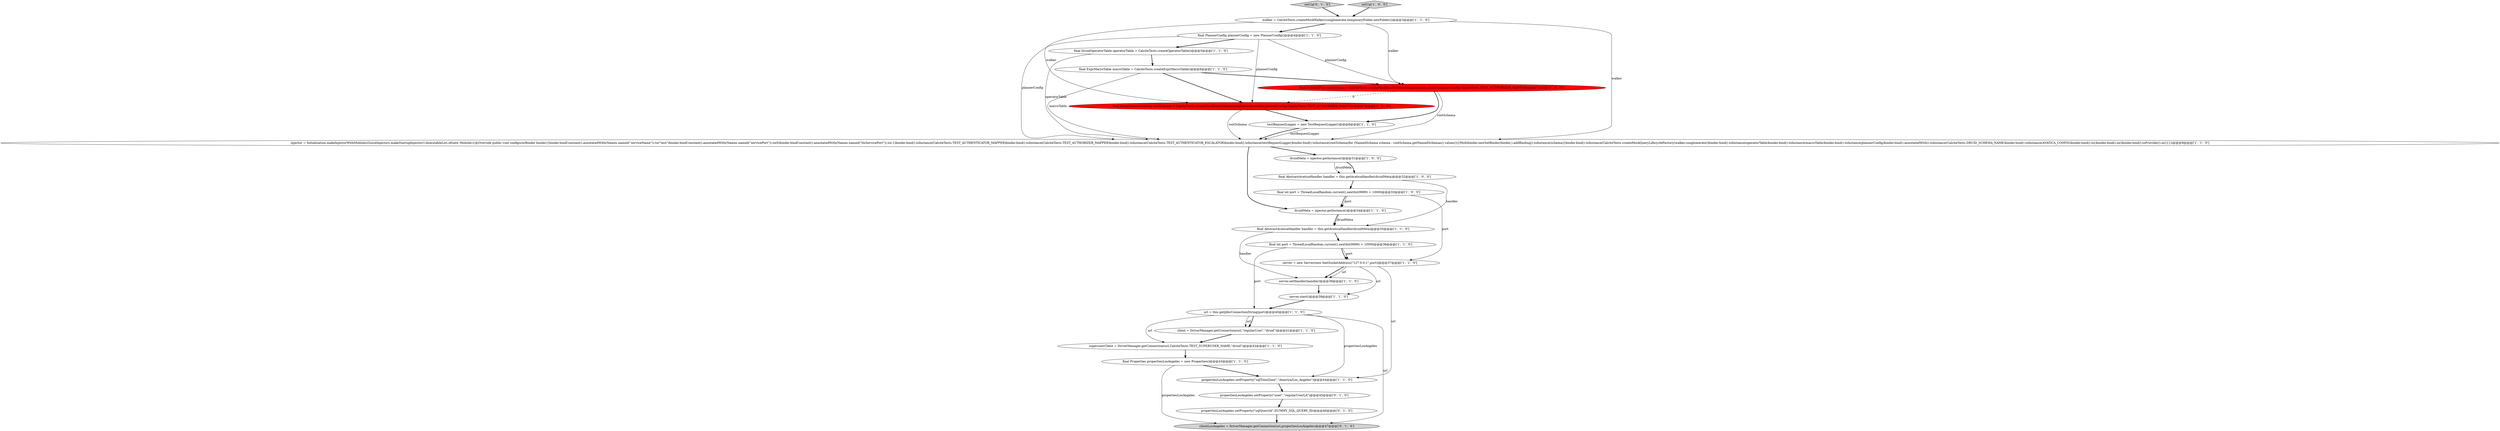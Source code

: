 digraph {
0 [style = filled, label = "final DruidOperatorTable operatorTable = CalciteTests.createOperatorTable()@@@5@@@['1', '1', '0']", fillcolor = white, shape = ellipse image = "AAA0AAABBB1BBB"];
8 [style = filled, label = "final PlannerConfig plannerConfig = new PlannerConfig()@@@4@@@['1', '1', '0']", fillcolor = white, shape = ellipse image = "AAA0AAABBB1BBB"];
10 [style = filled, label = "final Properties propertiesLosAngeles = new Properties()@@@43@@@['1', '1', '0']", fillcolor = white, shape = ellipse image = "AAA0AAABBB1BBB"];
22 [style = filled, label = "propertiesLosAngeles.setProperty(\"user\",\"regularUserLA\")@@@45@@@['0', '1', '0']", fillcolor = white, shape = ellipse image = "AAA0AAABBB2BBB"];
3 [style = filled, label = "server.setHandler(handler)@@@38@@@['1', '1', '0']", fillcolor = white, shape = ellipse image = "AAA0AAABBB1BBB"];
13 [style = filled, label = "injector = Initialization.makeInjectorWithModules(GuiceInjectors.makeStartupInjector(),ImmutableList.of(new Module(){@Override public void configure(Binder binder){binder.bindConstant().annotatedWith(Names.named(\"serviceName\")).to(\"test\")binder.bindConstant().annotatedWith(Names.named(\"servicePort\")).to(0)binder.bindConstant().annotatedWith(Names.named(\"tlsServicePort\")).to(-1)binder.bind().toInstance(CalciteTests.TEST_AUTHENTICATOR_MAPPER)binder.bind().toInstance(CalciteTests.TEST_AUTHORIZER_MAPPER)binder.bind().toInstance(CalciteTests.TEST_AUTHENTICATOR_ESCALATOR)binder.bind().toInstance(testRequestLogger)binder.bind().toInstance(rootSchema)for (NamedSchema schema : rootSchema.getNamedSchemas().values()){Multibinder.newSetBinder(binder,).addBinding().toInstance(schema)}binder.bind().toInstance(CalciteTests.createMockQueryLifecycleFactory(walker,conglomerate))binder.bind().toInstance(operatorTable)binder.bind().toInstance(macroTable)binder.bind().toInstance(plannerConfig)binder.bind().annotatedWith().toInstance(CalciteTests.DRUID_SCHEMA_NAME)binder.bind().toInstance(AVATICA_CONFIG)binder.bind().to()binder.bind().in()binder.bind().toProvider().in()}}))@@@9@@@['1', '1', '0']", fillcolor = white, shape = ellipse image = "AAA0AAABBB1BBB"];
5 [style = filled, label = "final ExprMacroTable macroTable = CalciteTests.createExprMacroTable()@@@6@@@['1', '1', '0']", fillcolor = white, shape = ellipse image = "AAA0AAABBB1BBB"];
7 [style = filled, label = "final int port = ThreadLocalRandom.current().nextInt(9999) + 10000@@@33@@@['1', '0', '0']", fillcolor = white, shape = ellipse image = "AAA0AAABBB1BBB"];
26 [style = filled, label = "setUp['0', '1', '0']", fillcolor = lightgray, shape = diamond image = "AAA0AAABBB2BBB"];
20 [style = filled, label = "setUp['1', '0', '0']", fillcolor = lightgray, shape = diamond image = "AAA0AAABBB1BBB"];
15 [style = filled, label = "final AbstractAvaticaHandler handler = this.getAvaticaHandler(druidMeta)@@@35@@@['1', '1', '0']", fillcolor = white, shape = ellipse image = "AAA0AAABBB1BBB"];
11 [style = filled, label = "druidMeta = injector.getInstance()@@@31@@@['1', '0', '0']", fillcolor = white, shape = ellipse image = "AAA0AAABBB1BBB"];
16 [style = filled, label = "client = DriverManager.getConnection(url,\"regularUser\",\"druid\")@@@41@@@['1', '1', '0']", fillcolor = white, shape = ellipse image = "AAA0AAABBB1BBB"];
24 [style = filled, label = "clientLosAngeles = DriverManager.getConnection(url,propertiesLosAngeles)@@@47@@@['0', '1', '0']", fillcolor = lightgray, shape = ellipse image = "AAA0AAABBB2BBB"];
1 [style = filled, label = "server.start()@@@39@@@['1', '1', '0']", fillcolor = white, shape = ellipse image = "AAA0AAABBB1BBB"];
6 [style = filled, label = "superuserClient = DriverManager.getConnection(url,CalciteTests.TEST_SUPERUSER_NAME,\"druid\")@@@42@@@['1', '1', '0']", fillcolor = white, shape = ellipse image = "AAA0AAABBB1BBB"];
9 [style = filled, label = "druidMeta = injector.getInstance()@@@34@@@['1', '1', '0']", fillcolor = white, shape = ellipse image = "AAA0AAABBB1BBB"];
4 [style = filled, label = "url = this.getJdbcConnectionString(port)@@@40@@@['1', '1', '0']", fillcolor = white, shape = ellipse image = "AAA0AAABBB1BBB"];
23 [style = filled, label = "propertiesLosAngeles.setProperty(\"sqlQueryId\",DUMMY_SQL_QUERY_ID)@@@46@@@['0', '1', '0']", fillcolor = white, shape = ellipse image = "AAA0AAABBB2BBB"];
18 [style = filled, label = "server = new Server(new InetSocketAddress(\"127.0.0.1\",port))@@@37@@@['1', '1', '0']", fillcolor = white, shape = ellipse image = "AAA0AAABBB1BBB"];
14 [style = filled, label = "final AbstractAvaticaHandler handler = this.getAvaticaHandler(druidMeta)@@@32@@@['1', '0', '0']", fillcolor = white, shape = ellipse image = "AAA0AAABBB1BBB"];
19 [style = filled, label = "propertiesLosAngeles.setProperty(\"sqlTimeZone\",\"America/Los_Angeles\")@@@44@@@['1', '1', '0']", fillcolor = white, shape = ellipse image = "AAA0AAABBB1BBB"];
17 [style = filled, label = "walker = CalciteTests.createMockWalker(conglomerate,temporaryFolder.newFolder())@@@3@@@['1', '1', '0']", fillcolor = white, shape = ellipse image = "AAA0AAABBB1BBB"];
2 [style = filled, label = "final int port = ThreadLocalRandom.current().nextInt(9999) + 10000@@@36@@@['1', '1', '0']", fillcolor = white, shape = ellipse image = "AAA0AAABBB1BBB"];
25 [style = filled, label = "final DruidSchemaCatalog rootSchema = CalciteTests.createMockRootSchema(conglomerate,walker,plannerConfig,CalciteTests.TEST_AUTHORIZER_MAPPER)@@@7@@@['0', '1', '0']", fillcolor = red, shape = ellipse image = "AAA1AAABBB2BBB"];
12 [style = filled, label = "final SchemaPlus rootSchema = CalciteTests.createMockRootSchema(conglomerate,walker,plannerConfig,CalciteTests.TEST_AUTHORIZER_MAPPER)@@@7@@@['1', '0', '0']", fillcolor = red, shape = ellipse image = "AAA1AAABBB1BBB"];
21 [style = filled, label = "testRequestLogger = new TestRequestLogger()@@@8@@@['1', '1', '0']", fillcolor = white, shape = ellipse image = "AAA0AAABBB1BBB"];
2->18 [style = solid, label="port"];
17->8 [style = bold, label=""];
18->3 [style = bold, label=""];
1->4 [style = bold, label=""];
15->2 [style = bold, label=""];
17->13 [style = solid, label="walker"];
20->17 [style = bold, label=""];
11->14 [style = solid, label="druidMeta"];
15->3 [style = solid, label="handler"];
3->1 [style = bold, label=""];
26->17 [style = bold, label=""];
7->9 [style = solid, label="port"];
11->14 [style = bold, label=""];
12->21 [style = bold, label=""];
10->19 [style = bold, label=""];
16->6 [style = bold, label=""];
17->12 [style = solid, label="walker"];
4->6 [style = solid, label="url"];
8->12 [style = solid, label="plannerConfig"];
2->18 [style = bold, label=""];
8->25 [style = solid, label="plannerConfig"];
14->15 [style = solid, label="handler"];
9->15 [style = solid, label="druidMeta"];
13->11 [style = bold, label=""];
22->23 [style = bold, label=""];
25->13 [style = solid, label="rootSchema"];
5->25 [style = bold, label=""];
14->7 [style = bold, label=""];
8->0 [style = bold, label=""];
7->9 [style = bold, label=""];
21->13 [style = solid, label="testRequestLogger"];
23->24 [style = bold, label=""];
5->13 [style = solid, label="macroTable"];
12->25 [style = dashed, label="0"];
8->13 [style = solid, label="plannerConfig"];
5->12 [style = bold, label=""];
18->19 [style = solid, label="url"];
9->15 [style = bold, label=""];
12->13 [style = solid, label="rootSchema"];
6->10 [style = bold, label=""];
18->1 [style = solid, label="url"];
10->24 [style = solid, label="propertiesLosAngeles"];
17->25 [style = solid, label="walker"];
7->18 [style = solid, label="port"];
2->4 [style = solid, label="port"];
4->16 [style = solid, label="url"];
4->19 [style = solid, label="propertiesLosAngeles"];
13->9 [style = bold, label=""];
0->13 [style = solid, label="operatorTable"];
19->22 [style = bold, label=""];
4->24 [style = solid, label="url"];
0->5 [style = bold, label=""];
4->16 [style = bold, label=""];
25->21 [style = bold, label=""];
21->13 [style = bold, label=""];
18->3 [style = solid, label="url"];
}
